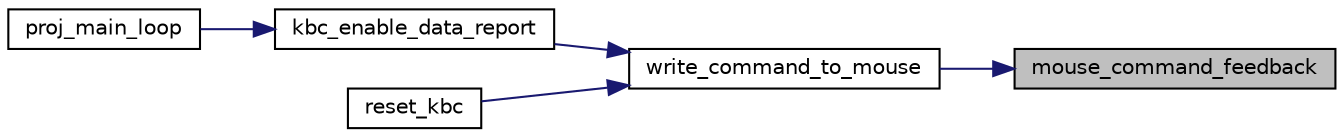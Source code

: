 digraph "mouse_command_feedback"
{
 // LATEX_PDF_SIZE
  edge [fontname="Helvetica",fontsize="10",labelfontname="Helvetica",labelfontsize="10"];
  node [fontname="Helvetica",fontsize="10",shape=record];
  rankdir="RL";
  Node1 [label="mouse_command_feedback",height=0.2,width=0.4,color="black", fillcolor="grey75", style="filled", fontcolor="black",tooltip="Get mouse command feedback."];
  Node1 -> Node2 [dir="back",color="midnightblue",fontsize="10",style="solid"];
  Node2 [label="write_command_to_mouse",height=0.2,width=0.4,color="black", fillcolor="white", style="filled",URL="$group__mouse.html#ga19a82faff0e40829b26501342b08bb81",tooltip="Writes the given command to the mouse."];
  Node2 -> Node3 [dir="back",color="midnightblue",fontsize="10",style="solid"];
  Node3 [label="kbc_enable_data_report",height=0.2,width=0.4,color="black", fillcolor="white", style="filled",URL="$group__mouse.html#gaf049d2ae2b13d6904e9225383152bbf2",tooltip="Enables KBC Mouse data reporting."];
  Node3 -> Node4 [dir="back",color="midnightblue",fontsize="10",style="solid"];
  Node4 [label="proj_main_loop",height=0.2,width=0.4,color="black", fillcolor="white", style="filled",URL="$proj_8c.html#a2a16f651eccbd248e1ad3b3b924b143b",tooltip=" "];
  Node2 -> Node5 [dir="back",color="midnightblue",fontsize="10",style="solid"];
  Node5 [label="reset_kbc",height=0.2,width=0.4,color="black", fillcolor="white", style="filled",URL="$group__mouse.html#ga0d78bea3540ef23412704f4dd2721fce",tooltip="Resets the KBC to the default Minix state."];
}
